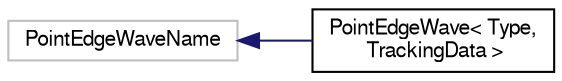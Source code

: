 digraph "Graphical Class Hierarchy"
{
  bgcolor="transparent";
  edge [fontname="FreeSans",fontsize="10",labelfontname="FreeSans",labelfontsize="10"];
  node [fontname="FreeSans",fontsize="10",shape=record];
  rankdir="LR";
  Node1 [label="PointEdgeWaveName",height=0.2,width=0.4,color="grey75"];
  Node1 -> Node2 [dir="back",color="midnightblue",fontsize="10",style="solid",fontname="FreeSans"];
  Node2 [label="PointEdgeWave\< Type,\l TrackingData \>",height=0.2,width=0.4,color="black",URL="$a01822.html",tooltip="Wave propagation of information through grid. Every iteration information goes through one layer of e..."];
}

